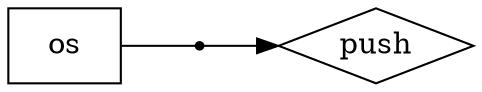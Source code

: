 digraph push {
        rankdir=LR;
        
        os[shape=box];
        pt[shape=point];
        push[shape=diamond];

        os->pt[dir=none];
        pt->push;
        
}